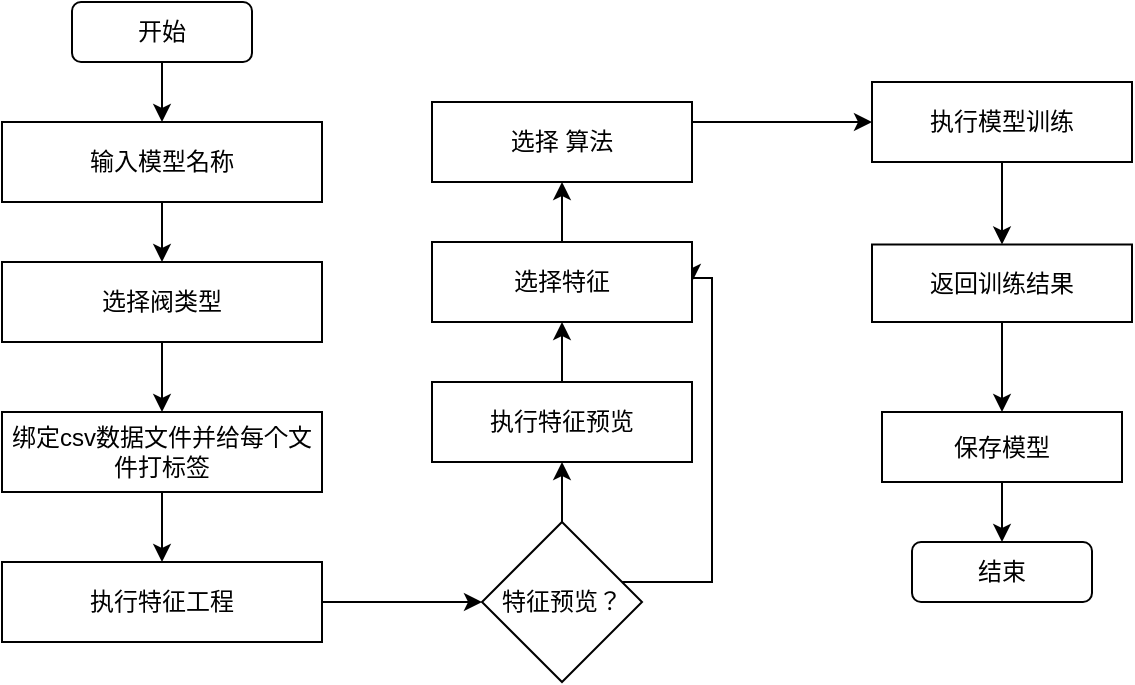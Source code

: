 <mxfile version="13.10.1" type="github">
  <diagram id="xIByhH_l2H_BVhoeAV0h" name="Page-1">
    <mxGraphModel dx="868" dy="482" grid="0" gridSize="10" guides="1" tooltips="1" connect="1" arrows="1" fold="1" page="1" pageScale="1" pageWidth="827" pageHeight="1169" math="0" shadow="0">
      <root>
        <mxCell id="0" />
        <mxCell id="1" parent="0" />
        <mxCell id="uQVgwpU6qAejZQdFhMqO-7" style="edgeStyle=orthogonalEdgeStyle;rounded=0;orthogonalLoop=1;jettySize=auto;html=1;exitX=0.5;exitY=1;exitDx=0;exitDy=0;entryX=0.5;entryY=0;entryDx=0;entryDy=0;" edge="1" parent="1" source="uQVgwpU6qAejZQdFhMqO-1" target="uQVgwpU6qAejZQdFhMqO-6">
          <mxGeometry relative="1" as="geometry" />
        </mxCell>
        <mxCell id="uQVgwpU6qAejZQdFhMqO-1" value="输入模型名称" style="rounded=0;whiteSpace=wrap;html=1;" vertex="1" parent="1">
          <mxGeometry x="145" y="420" width="160" height="40" as="geometry" />
        </mxCell>
        <mxCell id="uQVgwpU6qAejZQdFhMqO-3" style="edgeStyle=orthogonalEdgeStyle;rounded=0;orthogonalLoop=1;jettySize=auto;html=1;exitX=0.5;exitY=1;exitDx=0;exitDy=0;" edge="1" parent="1" source="uQVgwpU6qAejZQdFhMqO-2" target="uQVgwpU6qAejZQdFhMqO-1">
          <mxGeometry relative="1" as="geometry" />
        </mxCell>
        <mxCell id="uQVgwpU6qAejZQdFhMqO-2" value="开始" style="rounded=1;whiteSpace=wrap;html=1;" vertex="1" parent="1">
          <mxGeometry x="180" y="360" width="90" height="30" as="geometry" />
        </mxCell>
        <mxCell id="uQVgwpU6qAejZQdFhMqO-9" style="edgeStyle=orthogonalEdgeStyle;rounded=0;orthogonalLoop=1;jettySize=auto;html=1;exitX=0.5;exitY=1;exitDx=0;exitDy=0;" edge="1" parent="1" source="uQVgwpU6qAejZQdFhMqO-4" target="uQVgwpU6qAejZQdFhMqO-5">
          <mxGeometry relative="1" as="geometry" />
        </mxCell>
        <mxCell id="uQVgwpU6qAejZQdFhMqO-4" value="绑定csv数据文件并给每个文件打标签" style="rounded=0;whiteSpace=wrap;html=1;" vertex="1" parent="1">
          <mxGeometry x="145" y="565" width="160" height="40" as="geometry" />
        </mxCell>
        <mxCell id="uQVgwpU6qAejZQdFhMqO-12" style="edgeStyle=orthogonalEdgeStyle;rounded=0;orthogonalLoop=1;jettySize=auto;html=1;exitX=1;exitY=0.5;exitDx=0;exitDy=0;entryX=0;entryY=0.5;entryDx=0;entryDy=0;" edge="1" parent="1" source="uQVgwpU6qAejZQdFhMqO-5" target="uQVgwpU6qAejZQdFhMqO-11">
          <mxGeometry relative="1" as="geometry" />
        </mxCell>
        <mxCell id="uQVgwpU6qAejZQdFhMqO-5" value="执行特征工程" style="rounded=0;whiteSpace=wrap;html=1;" vertex="1" parent="1">
          <mxGeometry x="145" y="640" width="160" height="40" as="geometry" />
        </mxCell>
        <mxCell id="uQVgwpU6qAejZQdFhMqO-8" style="edgeStyle=orthogonalEdgeStyle;rounded=0;orthogonalLoop=1;jettySize=auto;html=1;exitX=0.5;exitY=1;exitDx=0;exitDy=0;entryX=0.5;entryY=0;entryDx=0;entryDy=0;" edge="1" parent="1" source="uQVgwpU6qAejZQdFhMqO-6" target="uQVgwpU6qAejZQdFhMqO-4">
          <mxGeometry relative="1" as="geometry" />
        </mxCell>
        <mxCell id="uQVgwpU6qAejZQdFhMqO-6" value="选择阀类型" style="rounded=0;whiteSpace=wrap;html=1;" vertex="1" parent="1">
          <mxGeometry x="145" y="490" width="160" height="40" as="geometry" />
        </mxCell>
        <mxCell id="uQVgwpU6qAejZQdFhMqO-15" style="edgeStyle=orthogonalEdgeStyle;rounded=0;orthogonalLoop=1;jettySize=auto;html=1;entryX=0.5;entryY=1;entryDx=0;entryDy=0;" edge="1" parent="1" source="uQVgwpU6qAejZQdFhMqO-11" target="uQVgwpU6qAejZQdFhMqO-13">
          <mxGeometry relative="1" as="geometry" />
        </mxCell>
        <mxCell id="uQVgwpU6qAejZQdFhMqO-17" style="edgeStyle=orthogonalEdgeStyle;rounded=0;orthogonalLoop=1;jettySize=auto;html=1;entryX=1;entryY=0.5;entryDx=0;entryDy=0;" edge="1" parent="1" source="uQVgwpU6qAejZQdFhMqO-11" target="uQVgwpU6qAejZQdFhMqO-14">
          <mxGeometry relative="1" as="geometry">
            <Array as="points">
              <mxPoint x="500" y="650" />
              <mxPoint x="500" y="498" />
            </Array>
          </mxGeometry>
        </mxCell>
        <mxCell id="uQVgwpU6qAejZQdFhMqO-11" value="&lt;span&gt;特征预览？&lt;/span&gt;" style="rhombus;whiteSpace=wrap;html=1;" vertex="1" parent="1">
          <mxGeometry x="385" y="620" width="80" height="80" as="geometry" />
        </mxCell>
        <mxCell id="uQVgwpU6qAejZQdFhMqO-16" style="edgeStyle=orthogonalEdgeStyle;rounded=0;orthogonalLoop=1;jettySize=auto;html=1;exitX=0.5;exitY=0;exitDx=0;exitDy=0;entryX=0.5;entryY=1;entryDx=0;entryDy=0;" edge="1" parent="1" source="uQVgwpU6qAejZQdFhMqO-13" target="uQVgwpU6qAejZQdFhMqO-14">
          <mxGeometry relative="1" as="geometry" />
        </mxCell>
        <mxCell id="uQVgwpU6qAejZQdFhMqO-13" value="执行特征预览" style="rounded=0;whiteSpace=wrap;html=1;" vertex="1" parent="1">
          <mxGeometry x="360" y="550" width="130" height="40" as="geometry" />
        </mxCell>
        <mxCell id="uQVgwpU6qAejZQdFhMqO-21" style="edgeStyle=orthogonalEdgeStyle;rounded=0;orthogonalLoop=1;jettySize=auto;html=1;" edge="1" parent="1" source="uQVgwpU6qAejZQdFhMqO-14" target="uQVgwpU6qAejZQdFhMqO-19">
          <mxGeometry relative="1" as="geometry" />
        </mxCell>
        <mxCell id="uQVgwpU6qAejZQdFhMqO-14" value="选择特征" style="rounded=0;whiteSpace=wrap;html=1;" vertex="1" parent="1">
          <mxGeometry x="360" y="480" width="130" height="40" as="geometry" />
        </mxCell>
        <mxCell id="uQVgwpU6qAejZQdFhMqO-29" style="edgeStyle=orthogonalEdgeStyle;rounded=0;orthogonalLoop=1;jettySize=auto;html=1;exitX=1;exitY=0.25;exitDx=0;exitDy=0;" edge="1" parent="1" source="uQVgwpU6qAejZQdFhMqO-19" target="uQVgwpU6qAejZQdFhMqO-22">
          <mxGeometry relative="1" as="geometry" />
        </mxCell>
        <mxCell id="uQVgwpU6qAejZQdFhMqO-19" value="选择 算法" style="rounded=0;whiteSpace=wrap;html=1;" vertex="1" parent="1">
          <mxGeometry x="360" y="410" width="130" height="40" as="geometry" />
        </mxCell>
        <mxCell id="uQVgwpU6qAejZQdFhMqO-30" style="edgeStyle=orthogonalEdgeStyle;rounded=0;orthogonalLoop=1;jettySize=auto;html=1;entryX=0.5;entryY=0;entryDx=0;entryDy=0;" edge="1" parent="1" source="uQVgwpU6qAejZQdFhMqO-22" target="uQVgwpU6qAejZQdFhMqO-23">
          <mxGeometry relative="1" as="geometry" />
        </mxCell>
        <mxCell id="uQVgwpU6qAejZQdFhMqO-22" value="执行模型训练" style="rounded=0;whiteSpace=wrap;html=1;" vertex="1" parent="1">
          <mxGeometry x="580" y="400" width="130" height="40" as="geometry" />
        </mxCell>
        <mxCell id="uQVgwpU6qAejZQdFhMqO-25" value="" style="edgeStyle=orthogonalEdgeStyle;rounded=0;orthogonalLoop=1;jettySize=auto;html=1;" edge="1" parent="1" source="uQVgwpU6qAejZQdFhMqO-26" target="uQVgwpU6qAejZQdFhMqO-24">
          <mxGeometry relative="1" as="geometry" />
        </mxCell>
        <mxCell id="uQVgwpU6qAejZQdFhMqO-23" value="返回训练结果" style="rounded=0;whiteSpace=wrap;html=1;" vertex="1" parent="1">
          <mxGeometry x="580" y="481.25" width="130" height="38.75" as="geometry" />
        </mxCell>
        <mxCell id="uQVgwpU6qAejZQdFhMqO-24" value="结束" style="rounded=1;whiteSpace=wrap;html=1;" vertex="1" parent="1">
          <mxGeometry x="600" y="630" width="90" height="30" as="geometry" />
        </mxCell>
        <mxCell id="uQVgwpU6qAejZQdFhMqO-26" value="保存模型" style="rounded=0;whiteSpace=wrap;html=1;" vertex="1" parent="1">
          <mxGeometry x="585" y="565" width="120" height="35" as="geometry" />
        </mxCell>
        <mxCell id="uQVgwpU6qAejZQdFhMqO-27" value="" style="edgeStyle=orthogonalEdgeStyle;rounded=0;orthogonalLoop=1;jettySize=auto;html=1;" edge="1" parent="1" source="uQVgwpU6qAejZQdFhMqO-23" target="uQVgwpU6qAejZQdFhMqO-26">
          <mxGeometry relative="1" as="geometry">
            <mxPoint x="640" y="515" as="sourcePoint" />
            <mxPoint x="640" y="605" as="targetPoint" />
          </mxGeometry>
        </mxCell>
      </root>
    </mxGraphModel>
  </diagram>
</mxfile>
